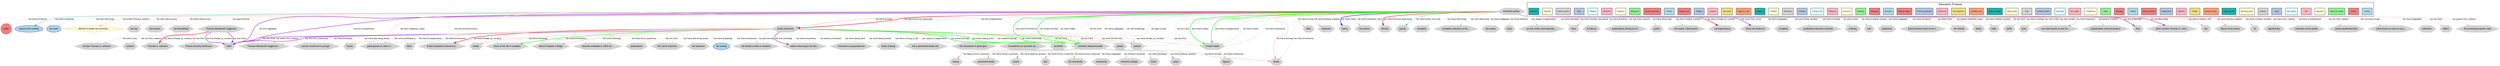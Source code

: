 digraph Emily_Dickinson {
    rankdir=TB;
    compound=true;
    node [fontname="Arial", fontsize=12, style=filled];
    edge [fontname="Arial", fontsize=10, color=gray];
    
    // Graph styling
    bgcolor=white;
    
    // Node type definitions
    subgraph cluster_people {{
        label="People";
        style=filled;
        fillcolor=lightcoral;
        color=red;
        node [fillcolor=lightcoral, color=red, shape=circle];
    }}
    
    subgraph cluster_locations {{
        label="Locations";
        style=filled;
        fillcolor=lightgreen;
        color=green;
        node [fillcolor=lightgreen, color=green, shape=box];
    }}
    
    subgraph cluster_concepts {{
        label="Concepts";
        style=filled;
        fillcolor=lightblue;
        color=blue;
        node [fillcolor=lightblue, color=blue, shape=ellipse];
    }}
    
    subgraph cluster_events {{
        label="Events";
        style=filled;
        fillcolor=lightyellow;
        color=orange;
        node [fillcolor=lightyellow, color=orange, shape=diamond];
    }}
    
    subgraph cluster_other {{
        label="Other";
        style=filled;
        fillcolor=lightgray;
        color=gray;
        node [fillcolor=lightgray, color=gray, shape=hexagon];
    }}

    // People nodes
    "writer" [label="writer", fillcolor=lightcoral, color=red, shape=circle];

    // Concepts nodes
    "her writing" [label="her writing", fillcolor=lightblue, color=blue, shape=ellipse];
    "aware of her writing" [label="aware of her writing", fillcolor=lightblue, color=blue, shape=ellipse];
    "her work" [label="her work", fillcolor=lightblue, color=blue, shape=ellipse];

    // Events nodes
    "themes of death and immorta..." [label="themes of death and immorta...", fillcolor=lightyellow, color=orange, shape=diamond];

    // Other nodes
    "her family's home in Amherst" [label="her family's home in Amherst", fillcolor=lightgray, color=gray, shape=hexagon];
    "her era" [label="her era", fillcolor=lightgray, color=gray, shape=hexagon];
    "Thomas Wentworth Higginson" [label="Thomas Wentworth Higginson", fillcolor=lightgray, color=gray, shape=hexagon];
    "Her poems" [label="Her poems", fillcolor=lightgray, color=gray, shape=hexagon];
    "her friendships" [label="her friendships", fillcolor=lightgray, color=gray, shape=hexagon];
    "1955" [label="1955", fillcolor=lightgray, color=gray, shape=hexagon];
    "often" [label="often", fillcolor=lightgray, color=gray, shape=hexagon];
    "bedroom" [label="bedroom", fillcolor=lightgray, color=gray, shape=hexagon];
    "scholar Thomas H. Johnson" [label="scholar Thomas H. Johnson", fillcolor=lightgray, color=gray, shape=hexagon];
    "locals" [label="locals", fillcolor=lightgray, color=gray, shape=hexagon];
    "Dickinson's acquaintances" [label="Dickinson's acquaintances", fillcolor=lightgray, color=gray, shape=hexagon];
    "topics" [label="topics", fillcolor=lightgray, color=gray, shape=hexagon];
    "community" [label="community", fillcolor=lightgray, color=gray, shape=hexagon];
    "her poems" [label="her poems", fillcolor=lightgray, color=gray, shape=hexagon];
    "white clothing" [label="white clothing", fillcolor=lightgray, color=gray, shape=hexagon];
    "Emily Dickinson" [label="Emily Dickinson", fillcolor=lightgray, color=gray, shape=hexagon];
    "friends" [label="friends", fillcolor=lightgray, color=gray, shape=hexagon];
    "Amherst College" [label="Amherst College", fillcolor=lightgray, color=gray, shape=hexagon];
    "into a prominent family wit..." [label="into a prominent family wit...", fillcolor=lightgray, color=gray, shape=hexagon];
    "guests" [label="guests", fillcolor=lightgray, color=gray, shape=hexagon];
    "available" [label="available", fillcolor=lightgray, color=gray, shape=hexagon];
    "her reluctance to greet gue..." [label="her reluctance to greet gue...", fillcolor=lightgray, color=gray, shape=hexagon];
    "complete collection of her ..." [label="complete collection of her ...", fillcolor=lightgray, color=gray, shape=hexagon];
    "her poetry" [label="her poetry", fillcolor=lightgray, color=gray, shape=hexagon];
    "content" [label="content", fillcolor=lightgray, color=gray, shape=hexagon];
    "figures" [label="figures", fillcolor=lightgray, color=gray, shape=hexagon];
    "American poetry" [label="American poetry", fillcolor=lightgray, color=gray, shape=hexagon];
    "most" [label="most", fillcolor=lightgray, color=gray, shape=hexagon];
    "as one of the most importan..." [label="as one of the most importan...", fillcolor=lightgray, color=gray, shape=hexagon];
    "lines" [label="lines", fillcolor=lightgray, color=gray, shape=hexagon];
    "Evidence" [label="Evidence", fillcolor=lightgray, color=gray, shape=hexagon];
    "publications during her lif..." [label="publications during her lif...", fillcolor=lightgray, color=gray, shape=hexagon];
    "public" [label="public", fillcolor=lightgray, color=gray, shape=hexagon];
    "Lavinia, Dickinson's younge..." [label="Lavinia, Dickinson's younge...", fillcolor=lightgray, color=gray, shape=hexagon];
    "her nearly 1,800 poems" [label="her nearly 1,800 poems", fillcolor=lightgray, color=gray, shape=hexagon];
    "correspondence" [label="correspondence", fillcolor=lightgray, color=gray, shape=hexagon];
    "greet guests or, later in l..." [label="greet guests or, later in l...", fillcolor=lightgray, color=gray, shape=hexagon];
    "leave her bedroom" [label="leave her bedroom", fillcolor=lightgray, color=gray, shape=hexagon];
    "complete" [label="complete", fillcolor=lightgray, color=gray, shape=hexagon];
    "published collection of poetry" [label="published collection of poetry", fillcolor=lightgray, color=gray, shape=hexagon];
    "clothing" [label="clothing", fillcolor=lightgray, color=gray, shape=hexagon];
    "one" [label="one", fillcolor=lightgray, color=gray, shape=hexagon];
    "strong" [label="strong", fillcolor=lightgray, color=gray, shape=hexagon];
    "Emily Elizabeth Dickinson D..." [label="Emily Elizabeth Dickinson D...", fillcolor=lightgray, color=gray, shape=hexagon];
    "titles" [label="titles", fillcolor=lightgray, color=gray, shape=hexagon];
    "poetry" [label="poetry", fillcolor=lightgray, color=gray, shape=hexagon];
    "briefly" [label="briefly", fillcolor=lightgray, color=gray, shape=hexagon];
    "prominent family" [label="prominent family", fillcolor=lightgray, color=gray, shape=hexagon];
    "published" [label="published", fillcolor=lightgray, color=gray, shape=hexagon];
    "much of her life in isolation" [label="much of her life in isolation", fillcolor=lightgray, color=gray, shape=hexagon];
    "that Dickinson lived much o..." [label="that Dickinson lived much o...", fillcolor=lightgray, color=gray, shape=hexagon];
    "Mount Holyoke College" [label="Mount Holyoke College", fillcolor=lightgray, color=gray, shape=hexagon];
    "became available in 1955 wh..." [label="became available in 1955 wh...", fillcolor=lightgray, color=gray, shape=hexagon];
    "Thomas Wentworth Higginson ..." [label="Thomas Wentworth Higginson ...", fillcolor=lightgray, color=gray, shape=hexagon];
    "her friends" [label="her friends", fillcolor=lightgray, color=gray, shape=hexagon];
    "Many" [label="Many", fillcolor=lightgray, color=gray, shape=hexagon];
    "Thomas H. Johnson" [label="Thomas H. Johnson", fillcolor=lightgray, color=gray, shape=hexagon];
    "seven" [label="seven", fillcolor=lightgray, color=gray, shape=hexagon];
    "letter" [label="letter", fillcolor=lightgray, color=gray, shape=hexagon];
    "publications" [label="publications", fillcolor=lightgray, color=gray, shape=hexagon];
    "ties" [label="ties", fillcolor=lightgray, color=gray, shape=hexagon];
    "Poems of Emily Dickinson" [label="Poems of Emily Dickinson", fillcolor=lightgray, color=gray, shape=hexagon];
    "white" [label="white", fillcolor=lightgray, color=gray, shape=hexagon];
    "poet" [label="poet", fillcolor=lightgray, color=gray, shape=hexagon];
    "use slant rhyme as well as ..." [label="use slant rhyme as well as ...", fillcolor=lightgray, color=gray, shape=hexagon];
    "capitalization and punctuation" [label="capitalization and punctuation", fillcolor=lightgray, color=gray, shape=hexagon];
    "its community" [label="its community", fillcolor=lightgray, color=gray, shape=hexagon];
    "then" [label="then", fillcolor=lightgray, color=gray, shape=hexagon];
    "when scholar Thomas H. John..." [label="when scholar Thomas H. John...", fillcolor=lightgray, color=gray, shape=hexagon];
    "era" [label="era", fillcolor=lightgray, color=gray, shape=hexagon];
    "her cache of poems" [label="her cache of poems", fillcolor=lightgray, color=gray, shape=hexagon];
    "family" [label="family", fillcolor=lightgray, color=gray, shape=hexagon];
    "her bedroom" [label="her bedroom", fillcolor=lightgray, color=gray, shape=hexagon];
    "poems" [label="poems", fillcolor=lightgray, color=gray, shape=hexagon];
    "before returning to her fam..." [label="before returning to her fam...", fillcolor=lightgray, color=gray, shape=hexagon];
    "United States" [label="United States", fillcolor=lightgray, color=gray, shape=hexagon];
    "Many of her poems" [label="Many of her poems", fillcolor=lightgray, color=gray, shape=hexagon];
    "10" [label="10", fillcolor=lightgray, color=gray, shape=hexagon];
    "significantly" [label="significantly", fillcolor=lightgray, color=gray, shape=hexagon];
    "collection of her poetry" [label="collection of her poetry", fillcolor=lightgray, color=gray, shape=hexagon];
    "home" [label="home", fillcolor=lightgray, color=gray, shape=hexagon];
    "poems published then" [label="poems published then", fillcolor=lightgray, color=gray, shape=hexagon];
    "years" [label="years", fillcolor=lightgray, color=gray, shape=hexagon];
    "Considered an eccentric by ..." [label="Considered an eccentric by ...", fillcolor=lightgray, color=gray, shape=hexagon];
    "eccentric" [label="eccentric", fillcolor=lightgray, color=gray, shape=hexagon];
    "slant rhyme as well as unco..." [label="slant rhyme as well as unco...", fillcolor=lightgray, color=gray, shape=hexagon];
    "Amherst, Massachusetts" [label="Amherst, Massachusetts", fillcolor=lightgray, color=gray, shape=hexagon];
    "collection" [label="collection", fillcolor=lightgray, color=gray, shape=hexagon];
    "letters" [label="letters", fillcolor=lightgray, color=gray, shape=hexagon];
    "fit conventional poetic rules" [label="fit conventional poetic rules", fillcolor=lightgray, color=gray, shape=hexagon];

    // Relationships
    "Emily Dickinson" -> "her family's home in Amherst" [label="has goal [Arriving]", color=lightblue, penwidth=1];
    "American poetry" -> "family" [label="has theme [Kinship]", color=lightcoral, penwidth=1];
    "Thomas Wentworth Higginson" -> "Thomas H. Johnson" [label="has person [People_by_vocation]", color=red, penwidth=2];
    "American poetry" -> "complete" [label="has theme [Aggregate]", color=lightyellow, penwidth=1];
    "Emily Dickinson" -> "1955" [label="has time [Text]", color=purple, penwidth=2];
    "American poetry" -> "publications during her lif..." [label="has type [Sole_instance]", color=lightcyan, penwidth=1];
    "American poetry" -> "often" [label="has theme [Using]", color=lightsteelblue, penwidth=1];
    "American poetry" -> "writer" [label="has theme [Expertise]", color=lightgray, penwidth=1];
    "Emily Dickinson" -> "Lavinia, Dickinson's younge..." [label="has theme [Becoming_aware]", color=lightgoldenrodyellow, penwidth=1];
    "American poetry" -> "guests" [label="has theme [Guest_and_host]", color=lightseagreen, penwidth=1];
    "American poetry" -> "her poetry" [label="has theme [Aggregate]", color=lightyellow, penwidth=1];
    "American poetry" -> "Many of her poems" [label="has cause [Resolve_problem]", color=lightsalmon, penwidth=1];
    "American poetry" -> "most" [label="has theme [Partitive]", color=lightgoldenrod, penwidth=1];
    "American poetry" -> "poems" [label="has work [Publishing]", color=lightpink, penwidth=1];
    "Emily Dickinson" -> "locals" [label="has theme [Categorization]", color=lightsteelblue, penwidth=1];
    "Emily Dickinson" -> "poems" [label="has text [Text]", color=lightpink, penwidth=1];
    "Amherst, Massachusetts" -> "ties" [label="has theme [Social_connection]", color=lightcoral, penwidth=1];
    "American poetry" -> "clothing" [label="has theme [Clothing]", color=lightblue, penwidth=1];
    "Amherst, Massachusetts" -> "family" [label="has theme [Kinship]", color=lightcoral, penwidth=1];
    "Emily Dickinson" -> "briefly" [label="has theme [Attending]", color=lightcoral, penwidth=1];
    "Emily Dickinson" -> "Amherst, Massachusetts" [label="has location [Attending]", color=green, penwidth=2];
    "American poetry" -> "poet" [label="has entity [Origin]", color=lightgreen, penwidth=1];
    "Amherst, Massachusetts" -> "its community" [label="has theme [Social_connection]", color=lightcoral, penwidth=1];
    "American poetry" -> "collection of her poetry" [label="has theme [Completeness]", color=lightyellow, penwidth=1];
    "United States" -> "Emily Dickinson" [label="has text [Text]", color=lightpink, penwidth=1];
    "American poetry" -> "1955" [label="has time [Completeness]", color=purple, penwidth=2];
    "Thomas Wentworth Higginson" -> "Thomas Wentworth Higginson ..." [label="has author [Text_creation]", color=lightpink, penwidth=1];
    "Emily Dickinson" -> "Dickinson's acquaintances" [label="has theme [Awareness]", color=lightcyan, penwidth=1];
    "American poetry" -> "letter" [label="has entity [Cardinal_numbers]", color=lightsteelblue, penwidth=1];
    "American poetry" -> "clothing" [label="has entity [Color]", color=lightgray, penwidth=1];
    "Thomas Wentworth Higginson" -> "1955" [label="has time [Text]", color=purple, penwidth=2];
    "Emily Dickinson" -> "her reluctance to greet gue..." [label="has theme [Being_named]", color=lightgoldenrodyellow, penwidth=1];
    "Emily Dickinson" -> "poetry" [label="has text [Text]", color=lightpink, penwidth=1];
    "Thomas Wentworth Higginson" -> "1955" [label="has time [People_by_vocation]", color=purple, penwidth=2];
    "Emily Dickinson" -> "her cache of poems" [label="has theme [Becoming_aware]", color=lightgoldenrodyellow, penwidth=1];
    "Emily Dickinson" -> "before returning to her fam..." [label="has time [Attending]", color=purple, penwidth=2];
    "Emily Dickinson" -> "United States" [label="has theme [People_by_vocation]", color=lightgreen, penwidth=1];
    "American poetry" -> "her friendships" [label="has group [Partitive]", color=lightgoldenrod, penwidth=1];
    "Amherst, Massachusetts" -> "seven" [label="has theme [Measure_duration]", color=lightseagreen, penwidth=1];
    "American poetry" -> "her poems" [label="has theme [Quantified_mass]", color=lightsalmon, penwidth=1];
    "Emily Dickinson" -> "became available in 1955 wh..." [label="has theme [First_experience]", color=lightgoldenrod, penwidth=1];
    "American poetry" -> "Amherst, Massachusetts" [label="has location [Kinship]", color=green, penwidth=2];
    "Thomas Wentworth Higginson" -> "Poems of Emily Dickinson" [label="has text [Text]", color=lightpink, penwidth=1];
    "Emily Dickinson" -> "Amherst, Massachusetts" [label="has location [Arriving]", color=green, penwidth=2];
    "American poetry" -> "poems" [label="has agent [Using]", color=lightsteelblue, penwidth=1];
    "American poetry" -> "Her poems" [label="has theme [Idiosyncrasy]", color=lightpink, penwidth=1];
    "American poetry" -> "letters" [label="has text [Text]", color=lightpink, penwidth=1];
    "American poetry" -> "then" [label="has time [Publishing]", color=purple, penwidth=2];
    "American poetry" -> "poetry" [label="has theme [Aggregate]", color=lightyellow, penwidth=1];
    "American poetry" -> "poems" [label="has text [Text]", color=lightpink, penwidth=1];
    "American poetry" -> "her friends" [label="has theme [Text]", color=lightpink, penwidth=1];
    "Amherst, Massachusetts" -> "strong" [label="has degree [Social_connection]", color=lightcoral, penwidth=1];
    "American poetry" -> "friends" [label="has theme [Personal_relationship]", color=red, penwidth=2];
    "American poetry" -> "United States" [label="has location [Origin]", color=green, penwidth=2];
    "American poetry" -> "poems published then" [label="has text [Text_creation]", color=lightpink, penwidth=1];
    "American poetry" -> "bedroom" [label="has theme [Building_subparts]", color=lightcoral, penwidth=1];
    "American poetry" -> "letter" [label="has text [Text]", color=lightpink, penwidth=1];
    "American poetry" -> "her work" [label="has entity [Becoming]", color=lightblue, penwidth=1];
    "American poetry" -> "Emily Dickinson" [label="has item [Categorization]", color=lightsteelblue, penwidth=1];
    "Emily Dickinson" -> "poems" [label="has owner [Possession]", color=lightcoral, penwidth=1];
    "American poetry" -> "1955" [label="has time [Aggregate]", color=purple, penwidth=2];
    "Amherst, Massachusetts" -> "community" [label="has theme [Aggregate]", color=lightyellow, penwidth=1];
    "Emily Dickinson" -> "publications" [label="has text [Text]", color=lightpink, penwidth=1];
    "American poetry" -> "lines" [label="has theme [Boundary]", color=lightgreen, penwidth=1];
    "American poetry" -> "available" [label="has theme [Becoming]", color=lightblue, penwidth=1];
    "American poetry" -> "when scholar Thomas H. John..." [label="has time [Becoming]", color=purple, penwidth=2];
    "American poetry" -> "titles" [label="has document [Documents]", color=lightyellow, penwidth=1];
    "Emily Dickinson" -> "greet guests or, later in l..." [label="has activity [Willingness]", color=lightpink, penwidth=1];
    "American poetry" -> "fit conventional poetic rules" [label="has purpose [Text_creation]", color=lightpink, penwidth=1];
    "Emily Dickinson" -> "Emily Elizabeth Dickinson D..." [label="has person [People_by_vocation]", color=red, penwidth=2];
    "Emily Dickinson" -> "Considered an eccentric by ..." [label="has theme [Coming_to_be]", color=lightcyan, penwidth=1];
    "Emily Dickinson" -> "Thomas Wentworth Higginson ..." [label="has entity [Familiarity]", color=lightsteelblue, penwidth=1];
    "American poetry" -> "Amherst, Massachusetts" [label="has location [Prominence]", color=green, penwidth=2];
    "American poetry" -> "poetry" [label="has entity [Origin]", color=lightgreen, penwidth=1];
    "American poetry" -> "published" [label="has theme [Aggregate]", color=lightyellow, penwidth=1];
    "American poetry" -> "Evidence" [label="has theme [Evidence]", color=lightgoldenrodyellow, penwidth=1];
    "American poetry" -> "poetry" [label="has text [Text]", color=lightpink, penwidth=1];
    "American poetry" -> "use slant rhyme as well as ..." [label="has event [Frequency]", color=lightseagreen, penwidth=1];
    "Emily Dickinson" -> "her writing" [label="has theme [Awareness]", color=lightcyan, penwidth=1];
    "Amherst, Massachusetts" -> "years" [label="has theme [Measure_duration]", color=lightseagreen, penwidth=1];
    "American poetry" -> "locals" [label="has entity [Indigenous_origin]", color=lightsalmon, penwidth=1];
    "American poetry" -> "leave her bedroom" [label="has event [Time_vector]", color=purple, penwidth=2];
    "American poetry" -> "as one of the most importan..." [label="has category [Categorization]", color=lightsteelblue, penwidth=1];
    "American poetry" -> "10" [label="has theme [Cardinal_numbers]", color=lightsteelblue, penwidth=1];
    "Thomas Wentworth Higginson" -> "content" [label="has text [Text_creation]", color=lightpink, penwidth=1];
    "American poetry" -> "Emily Dickinson" [label="has theme [Kinship]", color=lightcoral, penwidth=1];
    "Amherst, Massachusetts" -> "Amherst College" [label="has institution [Studying]", color=lightpink, penwidth=1];
    "Amherst, Massachusetts" -> "prominent family" [label="has theme [Social_connection]", color=lightcoral, penwidth=1];
    "Amherst, Massachusetts" -> "home" [label="has theme [Buildings]", color=lightsteelblue, penwidth=1];
    "American poetry" -> "Many" [label="has quantity [Quantified_mass]", color=lightsalmon, penwidth=1];
    "American poetry" -> "Emily Dickinson" [label="has theme [Personal_relationship]", color=red, penwidth=2];
    "American poetry" -> "significantly" [label="has theme [Text_creation]", color=lightpink, penwidth=1];
    "American poetry" -> "her nearly 1,800 poems" [label="has entity [Cardinal_numbers]", color=lightsteelblue, penwidth=1];
    "American poetry" -> "slant rhyme as well as unco..." [label="has instrument [Using]", color=lightsteelblue, penwidth=1];
    "American poetry" -> "era" [label="has theme [Calendric_unit]", color=lightcoral, penwidth=1];
    "Amherst, Massachusetts" -> "Emily Dickinson" [label="has student [Studying]", color=lightpink, penwidth=1];
    "Emily Dickinson" -> "titles" [label="has theme [Possession]", color=lightcoral, penwidth=1];
    "American poetry" -> "capitalization and punctuation" [label="has behavior [Custom]", color=lightblue, penwidth=1];
    "American poetry" -> "complete collection of her ..." [label="has entity [Becoming]", color=lightblue, penwidth=1];
    "American poetry" -> "lines" [label="has theme [Duration_description]", color=lightcoral, penwidth=1];
    "Emily Dickinson" -> "Amherst, Massachusetts" [label="has location [Being_born]", color=green, penwidth=2];
    "Emily Dickinson" -> "much of her life in isolation" [label="has location [Residence]", color=green, penwidth=2];
    "American poetry" -> "correspondence" [label="has person [People_by_vocation]", color=red, penwidth=2];
    "American poetry" -> "white" [label="has theme [Clothing]", color=lightblue, penwidth=1];
    "American poetry" -> "themes of death and immorta..." [label="has problem [Resolve_problem]", color=lightsalmon, penwidth=1];
    "American poetry" -> "one" [label="has theme [Cardinal_numbers]", color=lightsteelblue, penwidth=1];
    "American poetry" -> "that Dickinson lived much o..." [label="has theme [Evidence]", color=lightgoldenrodyellow, penwidth=1];
    "American poetry" -> "her era" [label="has entity [Idiosyncrasy]", color=lightpink, penwidth=1];
    "United States" -> "figures" [label="has theme [Importance]", color=lightpink, penwidth=1];
    "American poetry" -> "United States" [label="has location [Categorization]", color=green, penwidth=2];
    "American poetry" -> "collection" [label="has theme [Aggregate]", color=lightyellow, penwidth=1];
    "Emily Dickinson" -> "white clothing" [label="has behavior [Inclination]", color=lightcyan, penwidth=1];
    "American poetry" -> "topics" [label="has theme [Topic]", color=blue, penwidth=2];
    "Emily Dickinson" -> "Mount Holyoke College" [label="has event [Attending]", color=lightcoral, penwidth=1];
    "United States" -> "American poetry" [label="has theme [Importance]", color=lightpink, penwidth=1];
    "American poetry" -> "white" [label="has color [Color]", color=lightgray, penwidth=1];
    "American poetry" -> "United States" [label="has theme [Origin]", color=lightgreen, penwidth=1];
    "American poetry" -> "public" [label="has theme [Becoming]", color=lightblue, penwidth=1];
    "Emily Dickinson" -> "into a prominent family wit..." [label="has theme [Being_born]", color=lightgreen, penwidth=1];
    "Emily Dickinson" -> "1955" [label="has time [First_experience]", color=purple, penwidth=2];
    "Emily Dickinson" -> "eccentric" [label="has category [Categorization]", color=lightsteelblue, penwidth=1];
    "American poetry" -> "published collection of poetry" [label="has type [Ordinal_numbers]", color=lightgray, penwidth=1];
    "American poetry" -> "family" [label="has entity [Prominence]", color=lightgray, penwidth=1];
    "Emily Dickinson" -> "her bedroom" [label="has theme [Departing]", color=lightgoldenrodyellow, penwidth=1];
    "American poetry" -> "aware of her writing" [label="has theme [Likelihood]", color=lightseagreen, penwidth=1];
    "Thomas Wentworth Higginson" -> "scholar Thomas H. Johnson" [label="has author [Text]", color=lightpink, penwidth=1];

    // Frame Legend
    subgraph cluster_legend {
        label="Semantic Frames";
        style=filled;
        fillcolor=white;
        color=black;
        rank=sink;
        "Arriving_legend" [label="Arriving", fillcolor="lightblue", style=filled, shape=box, fontsize=8];
        "Kinship_legend" [label="Kinship", fillcolor="lightcoral", style=filled, shape=box, fontsize=8];
        "People_by_vocation_legend" [label="People_by_vocation", fillcolor="lightgreen", style=filled, shape=box, fontsize=8];
        "Aggregate_legend" [label="Aggregate", fillcolor="lightyellow", style=filled, shape=box, fontsize=8];
        "Text_legend" [label="Text", fillcolor="lightpink", style=filled, shape=box, fontsize=8];
        "Sole_instance_legend" [label="Sole_instance", fillcolor="lightcyan", style=filled, shape=box, fontsize=8];
        "Using_legend" [label="Using", fillcolor="lightsteelblue", style=filled, shape=box, fontsize=8];
        "Expertise_legend" [label="Expertise", fillcolor="lightgray", style=filled, shape=box, fontsize=8];
        "Becoming_aware_legend" [label="Becoming_aware", fillcolor="lightgoldenrodyellow", style=filled, shape=box, fontsize=8];
        "Guest_and_host_legend" [label="Guest_and_host", fillcolor="lightseagreen", style=filled, shape=box, fontsize=8];
        "Resolve_problem_legend" [label="Resolve_problem", fillcolor="lightsalmon", style=filled, shape=box, fontsize=8];
        "Partitive_legend" [label="Partitive", fillcolor="lightgoldenrod", style=filled, shape=box, fontsize=8];
        "Publishing_legend" [label="Publishing", fillcolor="lightpink", style=filled, shape=box, fontsize=8];
        "Categorization_legend" [label="Categorization", fillcolor="lightsteelblue", style=filled, shape=box, fontsize=8];
        "Social_connection_legend" [label="Social_connection", fillcolor="lightcoral", style=filled, shape=box, fontsize=8];
        "Clothing_legend" [label="Clothing", fillcolor="lightblue", style=filled, shape=box, fontsize=8];
        "Attending_legend" [label="Attending", fillcolor="lightcoral", style=filled, shape=box, fontsize=8];
        "Origin_legend" [label="Origin", fillcolor="lightgreen", style=filled, shape=box, fontsize=8];
        "Completeness_legend" [label="Completeness", fillcolor="lightyellow", style=filled, shape=box, fontsize=8];
        "Text_creation_legend" [label="Text_creation", fillcolor="lightpink", style=filled, shape=box, fontsize=8];
        "Awareness_legend" [label="Awareness", fillcolor="lightcyan", style=filled, shape=box, fontsize=8];
        "Cardinal_numbers_legend" [label="Cardinal_numbers", fillcolor="lightsteelblue", style=filled, shape=box, fontsize=8];
        "Color_legend" [label="Color", fillcolor="lightgray", style=filled, shape=box, fontsize=8];
        "Being_named_legend" [label="Being_named", fillcolor="lightgoldenrodyellow", style=filled, shape=box, fontsize=8];
        "Measure_duration_legend" [label="Measure_duration", fillcolor="lightseagreen", style=filled, shape=box, fontsize=8];
        "Quantified_mass_legend" [label="Quantified_mass", fillcolor="lightsalmon", style=filled, shape=box, fontsize=8];
        "First_experience_legend" [label="First_experience", fillcolor="lightgoldenrod", style=filled, shape=box, fontsize=8];
        "Idiosyncrasy_legend" [label="Idiosyncrasy", fillcolor="lightpink", style=filled, shape=box, fontsize=8];
        "Personal_relationship_legend" [label="Personal_relationship", fillcolor="lightsteelblue", style=filled, shape=box, fontsize=8];
        "Building_subparts_legend" [label="Building_subparts", fillcolor="lightcoral", style=filled, shape=box, fontsize=8];
        "Becoming_legend" [label="Becoming", fillcolor="lightblue", style=filled, shape=box, fontsize=8];
        "Possession_legend" [label="Possession", fillcolor="lightcoral", style=filled, shape=box, fontsize=8];
        "Boundary_legend" [label="Boundary", fillcolor="lightgreen", style=filled, shape=box, fontsize=8];
        "Documents_legend" [label="Documents", fillcolor="lightyellow", style=filled, shape=box, fontsize=8];
        "Willingness_legend" [label="Willingness", fillcolor="lightpink", style=filled, shape=box, fontsize=8];
        "Coming_to_be_legend" [label="Coming_to_be", fillcolor="lightcyan", style=filled, shape=box, fontsize=8];
        "Familiarity_legend" [label="Familiarity", fillcolor="lightsteelblue", style=filled, shape=box, fontsize=8];
        "Prominence_legend" [label="Prominence", fillcolor="lightgray", style=filled, shape=box, fontsize=8];
        "Evidence_legend" [label="Evidence", fillcolor="lightgoldenrodyellow", style=filled, shape=box, fontsize=8];
        "Frequency_legend" [label="Frequency", fillcolor="lightseagreen", style=filled, shape=box, fontsize=8];
        "Indigenous_origin_legend" [label="Indigenous_origin", fillcolor="lightsalmon", style=filled, shape=box, fontsize=8];
        "Time_vector_legend" [label="Time_vector", fillcolor="lightgoldenrod", style=filled, shape=box, fontsize=8];
        "Studying_legend" [label="Studying", fillcolor="lightpink", style=filled, shape=box, fontsize=8];
        "Buildings_legend" [label="Buildings", fillcolor="lightsteelblue", style=filled, shape=box, fontsize=8];
        "Calendric_unit_legend" [label="Calendric_unit", fillcolor="lightcoral", style=filled, shape=box, fontsize=8];
        "Custom_legend" [label="Custom", fillcolor="lightblue", style=filled, shape=box, fontsize=8];
        "Duration_description_legend" [label="Duration_description", fillcolor="lightcoral", style=filled, shape=box, fontsize=8];
        "Being_born_legend" [label="Being_born", fillcolor="lightgreen", style=filled, shape=box, fontsize=8];
        "Residence_legend" [label="Residence", fillcolor="lightyellow", style=filled, shape=box, fontsize=8];
        "Importance_legend" [label="Importance", fillcolor="lightpink", style=filled, shape=box, fontsize=8];
        "Inclination_legend" [label="Inclination", fillcolor="lightcyan", style=filled, shape=box, fontsize=8];
        "Topic_legend" [label="Topic", fillcolor="lightsteelblue", style=filled, shape=box, fontsize=8];
        "Ordinal_numbers_legend" [label="Ordinal_numbers", fillcolor="lightgray", style=filled, shape=box, fontsize=8];
        "Departing_legend" [label="Departing", fillcolor="lightgoldenrodyellow", style=filled, shape=box, fontsize=8];
        "Likelihood_legend" [label="Likelihood", fillcolor="lightseagreen", style=filled, shape=box, fontsize=8];
    }
}